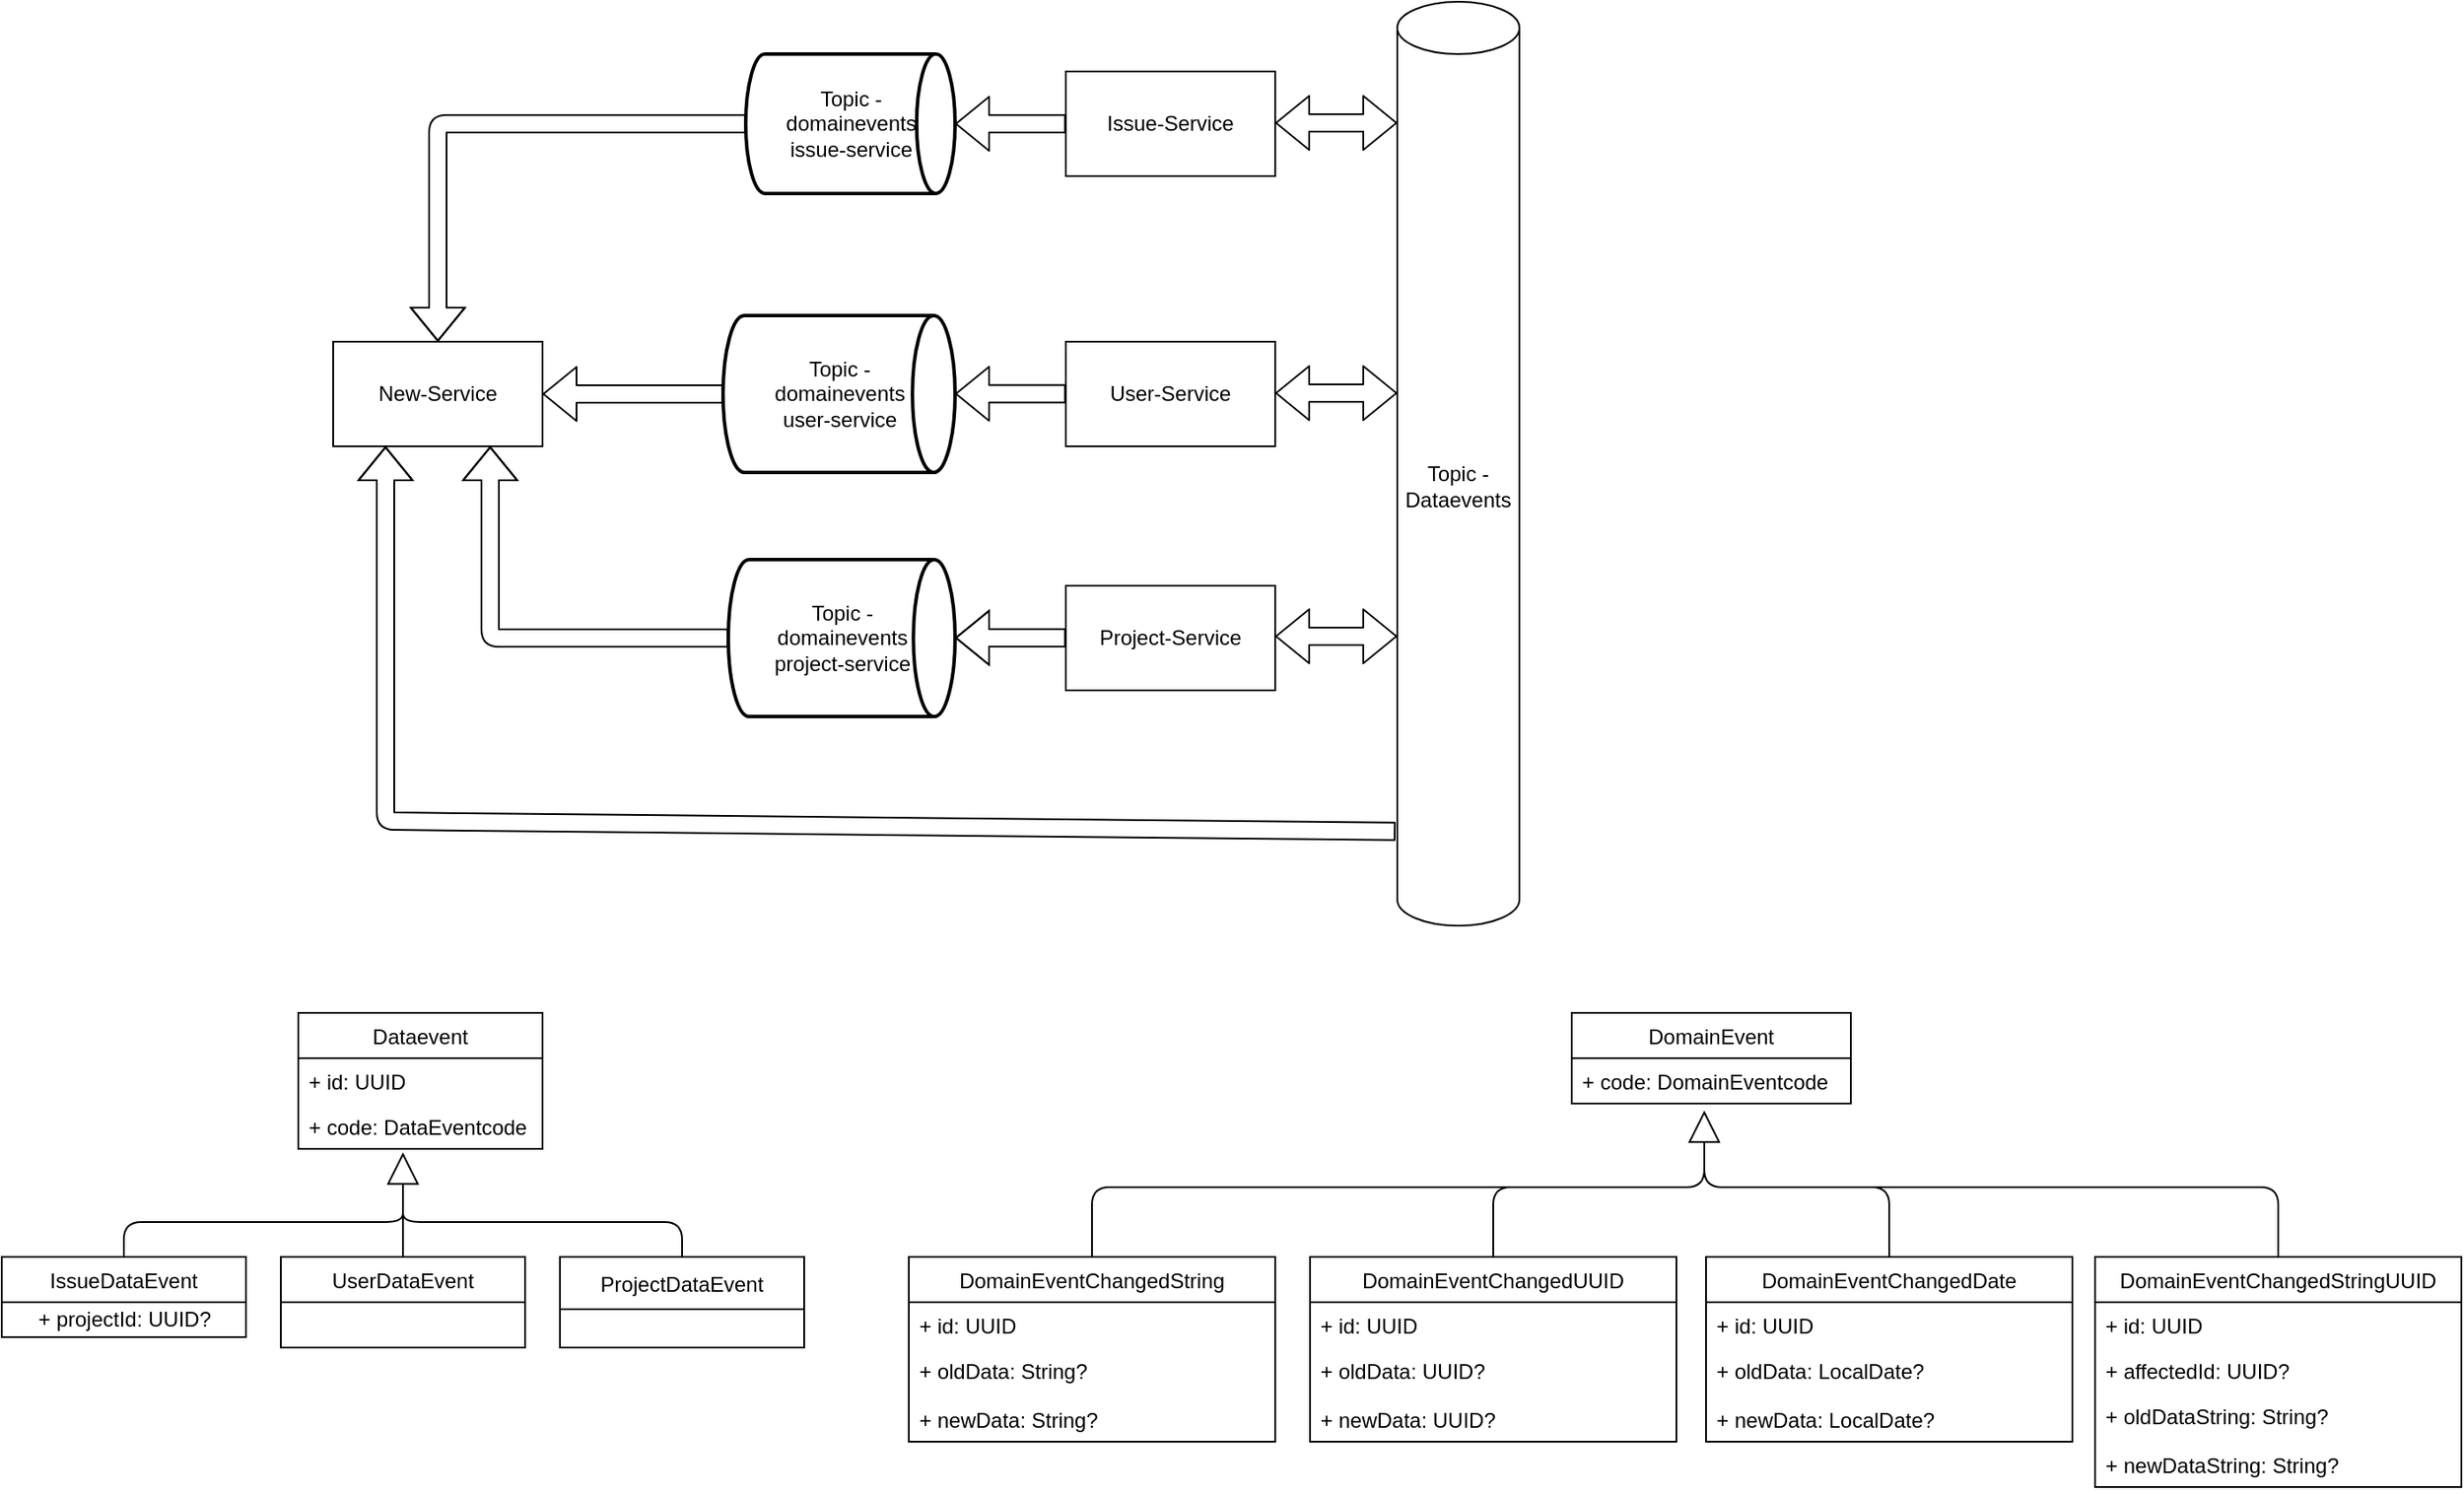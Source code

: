 <mxfile version="14.9.4" type="google"><diagram id="rpxhmGqh3Ci3KYy4lPDo" name="Page-1"><mxGraphModel dx="2557" dy="815" grid="1" gridSize="10" guides="1" tooltips="1" connect="1" arrows="1" fold="1" page="1" pageScale="1" pageWidth="827" pageHeight="1169" math="0" shadow="0"><root><mxCell id="0"/><mxCell id="1" parent="0"/><mxCell id="zHumAgnkTykIDgxGT2mu-1" value="Issue-Service" style="rounded=0;whiteSpace=wrap;html=1;" vertex="1" parent="1"><mxGeometry x="460" y="280" width="120" height="60" as="geometry"/></mxCell><mxCell id="zHumAgnkTykIDgxGT2mu-2" value="New-Service" style="rounded=0;whiteSpace=wrap;html=1;" vertex="1" parent="1"><mxGeometry x="40" y="435" width="120" height="60" as="geometry"/></mxCell><mxCell id="zHumAgnkTykIDgxGT2mu-3" value="Project-Service" style="rounded=0;whiteSpace=wrap;html=1;" vertex="1" parent="1"><mxGeometry x="460" y="575" width="120" height="60" as="geometry"/></mxCell><mxCell id="zHumAgnkTykIDgxGT2mu-4" value="User-Service" style="rounded=0;whiteSpace=wrap;html=1;" vertex="1" parent="1"><mxGeometry x="460" y="435" width="120" height="60" as="geometry"/></mxCell><mxCell id="zHumAgnkTykIDgxGT2mu-9" value="Topic - &lt;br&gt;domainevents&lt;br&gt;issue-service" style="strokeWidth=2;html=1;shape=mxgraph.flowchart.direct_data;whiteSpace=wrap;" vertex="1" parent="1"><mxGeometry x="276.5" y="270" width="120" height="80" as="geometry"/></mxCell><mxCell id="zHumAgnkTykIDgxGT2mu-10" value="Topic - &lt;br&gt;domainevents&lt;br&gt;project-service" style="strokeWidth=2;html=1;shape=mxgraph.flowchart.direct_data;whiteSpace=wrap;" vertex="1" parent="1"><mxGeometry x="266.5" y="560" width="130" height="90" as="geometry"/></mxCell><mxCell id="zHumAgnkTykIDgxGT2mu-11" value="Topic - &lt;br&gt;domainevents&lt;br&gt;user-service" style="strokeWidth=2;html=1;shape=mxgraph.flowchart.direct_data;whiteSpace=wrap;rotation=0;" vertex="1" parent="1"><mxGeometry x="263.5" y="420" width="133" height="90" as="geometry"/></mxCell><mxCell id="zHumAgnkTykIDgxGT2mu-18" value="Dataevent" style="swimlane;fontStyle=0;childLayout=stackLayout;horizontal=1;startSize=26;fillColor=none;horizontalStack=0;resizeParent=1;resizeParentMax=0;resizeLast=0;collapsible=1;marginBottom=0;" vertex="1" parent="1"><mxGeometry x="20" y="820" width="140" height="78" as="geometry"/></mxCell><mxCell id="zHumAgnkTykIDgxGT2mu-19" value="+ id: UUID" style="text;strokeColor=none;fillColor=none;align=left;verticalAlign=top;spacingLeft=4;spacingRight=4;overflow=hidden;rotatable=0;points=[[0,0.5],[1,0.5]];portConstraint=eastwest;" vertex="1" parent="zHumAgnkTykIDgxGT2mu-18"><mxGeometry y="26" width="140" height="26" as="geometry"/></mxCell><mxCell id="zHumAgnkTykIDgxGT2mu-20" value="+ code: DataEventcode" style="text;strokeColor=none;fillColor=none;align=left;verticalAlign=top;spacingLeft=4;spacingRight=4;overflow=hidden;rotatable=0;points=[[0,0.5],[1,0.5]];portConstraint=eastwest;" vertex="1" parent="zHumAgnkTykIDgxGT2mu-18"><mxGeometry y="52" width="140" height="26" as="geometry"/></mxCell><mxCell id="zHumAgnkTykIDgxGT2mu-21" value="IssueDataEvent" style="swimlane;fontStyle=0;childLayout=stackLayout;horizontal=1;startSize=26;fillColor=none;horizontalStack=0;resizeParent=1;resizeParentMax=0;resizeLast=0;collapsible=1;marginBottom=0;" vertex="1" parent="1"><mxGeometry x="-150" y="960" width="140" height="46" as="geometry"/></mxCell><mxCell id="zHumAgnkTykIDgxGT2mu-22" value="+ projectId: UUID?" style="text;html=1;align=center;verticalAlign=middle;resizable=0;points=[];autosize=1;strokeColor=none;fontColor=none;" vertex="1" parent="zHumAgnkTykIDgxGT2mu-21"><mxGeometry y="26" width="140" height="20" as="geometry"/></mxCell><mxCell id="zHumAgnkTykIDgxGT2mu-23" value="UserDataEvent" style="swimlane;fontStyle=0;childLayout=stackLayout;horizontal=1;startSize=26;fillColor=none;horizontalStack=0;resizeParent=1;resizeParentMax=0;resizeLast=0;collapsible=1;marginBottom=0;" vertex="1" parent="1"><mxGeometry x="10" y="960" width="140" height="52" as="geometry"/></mxCell><mxCell id="zHumAgnkTykIDgxGT2mu-24" value="ProjectDataEvent" style="swimlane;fontStyle=0;childLayout=stackLayout;horizontal=1;startSize=30;fillColor=none;horizontalStack=0;resizeParent=1;resizeParentMax=0;resizeLast=0;collapsible=1;marginBottom=0;" vertex="1" parent="1"><mxGeometry x="170" y="960" width="140" height="52" as="geometry"/></mxCell><mxCell id="zHumAgnkTykIDgxGT2mu-26" value="Extends" style="endArrow=block;endSize=16;endFill=0;html=1;exitX=0.5;exitY=0;exitDx=0;exitDy=0;noLabel=1;fontColor=none;" edge="1" parent="1" source="zHumAgnkTykIDgxGT2mu-23"><mxGeometry x="1" y="-163" width="160" relative="1" as="geometry"><mxPoint x="260" y="880" as="sourcePoint"/><mxPoint x="80" y="900" as="targetPoint"/><Array as="points"><mxPoint x="80" y="950"/></Array><mxPoint x="56" y="-34" as="offset"/></mxGeometry></mxCell><mxCell id="zHumAgnkTykIDgxGT2mu-30" value="Topic -&lt;br&gt;Dataevents" style="shape=cylinder3;whiteSpace=wrap;html=1;boundedLbl=1;backgroundOutline=1;size=15;" vertex="1" parent="1"><mxGeometry x="650" y="240" width="70" height="530" as="geometry"/></mxCell><mxCell id="zHumAgnkTykIDgxGT2mu-31" value="" style="shape=flexArrow;endArrow=classic;html=1;exitX=0;exitY=0.5;exitDx=0;exitDy=0;exitPerimeter=0;entryX=1;entryY=0.5;entryDx=0;entryDy=0;" edge="1" parent="1" source="zHumAgnkTykIDgxGT2mu-11" target="zHumAgnkTykIDgxGT2mu-2"><mxGeometry width="50" height="50" relative="1" as="geometry"><mxPoint x="80" y="660" as="sourcePoint"/><mxPoint x="130" y="610" as="targetPoint"/></mxGeometry></mxCell><mxCell id="zHumAgnkTykIDgxGT2mu-32" value="" style="shape=flexArrow;endArrow=classic;html=1;exitX=0;exitY=0.5;exitDx=0;exitDy=0;exitPerimeter=0;entryX=0.5;entryY=0;entryDx=0;entryDy=0;" edge="1" parent="1" source="zHumAgnkTykIDgxGT2mu-9" target="zHumAgnkTykIDgxGT2mu-2"><mxGeometry width="50" height="50" relative="1" as="geometry"><mxPoint x="80" y="340" as="sourcePoint"/><mxPoint x="130" y="290" as="targetPoint"/><Array as="points"><mxPoint x="100" y="310"/></Array></mxGeometry></mxCell><mxCell id="zHumAgnkTykIDgxGT2mu-33" value="" style="shape=flexArrow;endArrow=classic;html=1;exitX=0;exitY=0.5;exitDx=0;exitDy=0;exitPerimeter=0;entryX=0.75;entryY=1;entryDx=0;entryDy=0;" edge="1" parent="1" source="zHumAgnkTykIDgxGT2mu-10" target="zHumAgnkTykIDgxGT2mu-2"><mxGeometry width="50" height="50" relative="1" as="geometry"><mxPoint x="100" y="650" as="sourcePoint"/><mxPoint x="90" y="600" as="targetPoint"/><Array as="points"><mxPoint x="130" y="605"/></Array></mxGeometry></mxCell><mxCell id="zHumAgnkTykIDgxGT2mu-34" value="" style="shape=flexArrow;endArrow=classic;html=1;exitX=-0.014;exitY=0.898;exitDx=0;exitDy=0;exitPerimeter=0;entryX=0.25;entryY=1;entryDx=0;entryDy=0;" edge="1" parent="1" source="zHumAgnkTykIDgxGT2mu-30" target="zHumAgnkTykIDgxGT2mu-2"><mxGeometry width="50" height="50" relative="1" as="geometry"><mxPoint x="280" y="790" as="sourcePoint"/><mxPoint x="40" y="740" as="targetPoint"/><Array as="points"><mxPoint x="70" y="710"/></Array></mxGeometry></mxCell><mxCell id="zHumAgnkTykIDgxGT2mu-35" value="" style="shape=flexArrow;endArrow=classic;startArrow=classic;html=1;exitX=1;exitY=0.5;exitDx=0;exitDy=0;" edge="1" parent="1"><mxGeometry width="100" height="100" relative="1" as="geometry"><mxPoint x="580" y="604" as="sourcePoint"/><mxPoint x="650" y="604" as="targetPoint"/></mxGeometry></mxCell><mxCell id="zHumAgnkTykIDgxGT2mu-36" value="" style="shape=flexArrow;endArrow=classic;startArrow=classic;html=1;exitX=1;exitY=0.5;exitDx=0;exitDy=0;" edge="1" parent="1"><mxGeometry width="100" height="100" relative="1" as="geometry"><mxPoint x="580" y="464.5" as="sourcePoint"/><mxPoint x="650" y="464.5" as="targetPoint"/></mxGeometry></mxCell><mxCell id="zHumAgnkTykIDgxGT2mu-37" value="" style="shape=flexArrow;endArrow=classic;startArrow=classic;html=1;exitX=1;exitY=0.5;exitDx=0;exitDy=0;" edge="1" parent="1"><mxGeometry width="100" height="100" relative="1" as="geometry"><mxPoint x="580" y="309.5" as="sourcePoint"/><mxPoint x="650" y="309.5" as="targetPoint"/></mxGeometry></mxCell><mxCell id="zHumAgnkTykIDgxGT2mu-40" value="" style="shape=flexArrow;endArrow=classic;html=1;exitX=0;exitY=0.5;exitDx=0;exitDy=0;entryX=1;entryY=0.5;entryDx=0;entryDy=0;entryPerimeter=0;" edge="1" parent="1" source="zHumAgnkTykIDgxGT2mu-1" target="zHumAgnkTykIDgxGT2mu-9"><mxGeometry width="50" height="50" relative="1" as="geometry"><mxPoint x="456.5" y="309.5" as="sourcePoint"/><mxPoint x="400" y="310" as="targetPoint"/></mxGeometry></mxCell><mxCell id="zHumAgnkTykIDgxGT2mu-41" value="" style="shape=flexArrow;endArrow=classic;html=1;exitX=0;exitY=0.5;exitDx=0;exitDy=0;entryX=1;entryY=0.5;entryDx=0;entryDy=0;entryPerimeter=0;" edge="1" parent="1"><mxGeometry width="50" height="50" relative="1" as="geometry"><mxPoint x="460" y="464.83" as="sourcePoint"/><mxPoint x="396.5" y="464.83" as="targetPoint"/></mxGeometry></mxCell><mxCell id="zHumAgnkTykIDgxGT2mu-42" value="" style="shape=flexArrow;endArrow=classic;html=1;exitX=0;exitY=0.5;exitDx=0;exitDy=0;entryX=1;entryY=0.5;entryDx=0;entryDy=0;entryPerimeter=0;" edge="1" parent="1"><mxGeometry width="50" height="50" relative="1" as="geometry"><mxPoint x="460" y="604.83" as="sourcePoint"/><mxPoint x="396.5" y="604.83" as="targetPoint"/><Array as="points"><mxPoint x="430" y="604.83"/></Array></mxGeometry></mxCell><mxCell id="zHumAgnkTykIDgxGT2mu-43" value="DomainEvent" style="swimlane;fontStyle=0;childLayout=stackLayout;horizontal=1;startSize=26;fillColor=none;horizontalStack=0;resizeParent=1;resizeParentMax=0;resizeLast=0;collapsible=1;marginBottom=0;" vertex="1" parent="1"><mxGeometry x="750" y="820" width="160" height="52" as="geometry"/></mxCell><mxCell id="zHumAgnkTykIDgxGT2mu-44" value="+ code: DomainEventcode" style="text;strokeColor=none;fillColor=none;align=left;verticalAlign=top;spacingLeft=4;spacingRight=4;overflow=hidden;rotatable=0;points=[[0,0.5],[1,0.5]];portConstraint=eastwest;" vertex="1" parent="zHumAgnkTykIDgxGT2mu-43"><mxGeometry y="26" width="160" height="26" as="geometry"/></mxCell><mxCell id="zHumAgnkTykIDgxGT2mu-47" value="DomainEventChangedString" style="swimlane;fontStyle=0;childLayout=stackLayout;horizontal=1;startSize=26;fillColor=none;horizontalStack=0;resizeParent=1;resizeParentMax=0;resizeLast=0;collapsible=1;marginBottom=0;" vertex="1" parent="1"><mxGeometry x="370" y="960" width="210" height="106" as="geometry"/></mxCell><mxCell id="zHumAgnkTykIDgxGT2mu-48" value="+ id: UUID" style="text;strokeColor=none;fillColor=none;align=left;verticalAlign=top;spacingLeft=4;spacingRight=4;overflow=hidden;rotatable=0;points=[[0,0.5],[1,0.5]];portConstraint=eastwest;" vertex="1" parent="zHumAgnkTykIDgxGT2mu-47"><mxGeometry y="26" width="210" height="26" as="geometry"/></mxCell><mxCell id="zHumAgnkTykIDgxGT2mu-49" value="+ oldData: String?" style="text;strokeColor=none;fillColor=none;align=left;verticalAlign=top;spacingLeft=4;spacingRight=4;overflow=hidden;rotatable=0;points=[[0,0.5],[1,0.5]];portConstraint=eastwest;" vertex="1" parent="zHumAgnkTykIDgxGT2mu-47"><mxGeometry y="52" width="210" height="28" as="geometry"/></mxCell><mxCell id="zHumAgnkTykIDgxGT2mu-59" value="+ newData: String?" style="text;strokeColor=none;fillColor=none;align=left;verticalAlign=top;spacingLeft=4;spacingRight=4;overflow=hidden;rotatable=0;points=[[0,0.5],[1,0.5]];portConstraint=eastwest;" vertex="1" parent="zHumAgnkTykIDgxGT2mu-47"><mxGeometry y="80" width="210" height="26" as="geometry"/></mxCell><mxCell id="zHumAgnkTykIDgxGT2mu-61" value="DomainEventChangedUUID" style="swimlane;fontStyle=0;childLayout=stackLayout;horizontal=1;startSize=26;fillColor=none;horizontalStack=0;resizeParent=1;resizeParentMax=0;resizeLast=0;collapsible=1;marginBottom=0;" vertex="1" parent="1"><mxGeometry x="600" y="960" width="210" height="106" as="geometry"/></mxCell><mxCell id="zHumAgnkTykIDgxGT2mu-62" value="+ id: UUID" style="text;strokeColor=none;fillColor=none;align=left;verticalAlign=top;spacingLeft=4;spacingRight=4;overflow=hidden;rotatable=0;points=[[0,0.5],[1,0.5]];portConstraint=eastwest;" vertex="1" parent="zHumAgnkTykIDgxGT2mu-61"><mxGeometry y="26" width="210" height="26" as="geometry"/></mxCell><mxCell id="zHumAgnkTykIDgxGT2mu-63" value="+ oldData: UUID?" style="text;strokeColor=none;fillColor=none;align=left;verticalAlign=top;spacingLeft=4;spacingRight=4;overflow=hidden;rotatable=0;points=[[0,0.5],[1,0.5]];portConstraint=eastwest;" vertex="1" parent="zHumAgnkTykIDgxGT2mu-61"><mxGeometry y="52" width="210" height="28" as="geometry"/></mxCell><mxCell id="zHumAgnkTykIDgxGT2mu-64" value="+ newData: UUID?" style="text;strokeColor=none;fillColor=none;align=left;verticalAlign=top;spacingLeft=4;spacingRight=4;overflow=hidden;rotatable=0;points=[[0,0.5],[1,0.5]];portConstraint=eastwest;" vertex="1" parent="zHumAgnkTykIDgxGT2mu-61"><mxGeometry y="80" width="210" height="26" as="geometry"/></mxCell><mxCell id="zHumAgnkTykIDgxGT2mu-65" value="DomainEventChangedDate" style="swimlane;fontStyle=0;childLayout=stackLayout;horizontal=1;startSize=26;fillColor=none;horizontalStack=0;resizeParent=1;resizeParentMax=0;resizeLast=0;collapsible=1;marginBottom=0;" vertex="1" parent="1"><mxGeometry x="827" y="960" width="210" height="106" as="geometry"/></mxCell><mxCell id="zHumAgnkTykIDgxGT2mu-66" value="+ id: UUID" style="text;strokeColor=none;fillColor=none;align=left;verticalAlign=top;spacingLeft=4;spacingRight=4;overflow=hidden;rotatable=0;points=[[0,0.5],[1,0.5]];portConstraint=eastwest;" vertex="1" parent="zHumAgnkTykIDgxGT2mu-65"><mxGeometry y="26" width="210" height="26" as="geometry"/></mxCell><mxCell id="zHumAgnkTykIDgxGT2mu-67" value="+ oldData: LocalDate?" style="text;strokeColor=none;fillColor=none;align=left;verticalAlign=top;spacingLeft=4;spacingRight=4;overflow=hidden;rotatable=0;points=[[0,0.5],[1,0.5]];portConstraint=eastwest;" vertex="1" parent="zHumAgnkTykIDgxGT2mu-65"><mxGeometry y="52" width="210" height="28" as="geometry"/></mxCell><mxCell id="zHumAgnkTykIDgxGT2mu-68" value="+ newData: LocalDate?" style="text;strokeColor=none;fillColor=none;align=left;verticalAlign=top;spacingLeft=4;spacingRight=4;overflow=hidden;rotatable=0;points=[[0,0.5],[1,0.5]];portConstraint=eastwest;" vertex="1" parent="zHumAgnkTykIDgxGT2mu-65"><mxGeometry y="80" width="210" height="26" as="geometry"/></mxCell><mxCell id="zHumAgnkTykIDgxGT2mu-69" value="DomainEventChangedStringUUID" style="swimlane;fontStyle=0;childLayout=stackLayout;horizontal=1;startSize=26;fillColor=none;horizontalStack=0;resizeParent=1;resizeParentMax=0;resizeLast=0;collapsible=1;marginBottom=0;" vertex="1" parent="1"><mxGeometry x="1050" y="960" width="210" height="132" as="geometry"/></mxCell><mxCell id="zHumAgnkTykIDgxGT2mu-70" value="+ id: UUID" style="text;strokeColor=none;fillColor=none;align=left;verticalAlign=top;spacingLeft=4;spacingRight=4;overflow=hidden;rotatable=0;points=[[0,0.5],[1,0.5]];portConstraint=eastwest;" vertex="1" parent="zHumAgnkTykIDgxGT2mu-69"><mxGeometry y="26" width="210" height="26" as="geometry"/></mxCell><mxCell id="zHumAgnkTykIDgxGT2mu-73" value="+ affectedId: UUID?" style="text;strokeColor=none;fillColor=none;align=left;verticalAlign=top;spacingLeft=4;spacingRight=4;overflow=hidden;rotatable=0;points=[[0,0.5],[1,0.5]];portConstraint=eastwest;" vertex="1" parent="zHumAgnkTykIDgxGT2mu-69"><mxGeometry y="52" width="210" height="26" as="geometry"/></mxCell><mxCell id="zHumAgnkTykIDgxGT2mu-71" value="+ oldDataString: String?" style="text;strokeColor=none;fillColor=none;align=left;verticalAlign=top;spacingLeft=4;spacingRight=4;overflow=hidden;rotatable=0;points=[[0,0.5],[1,0.5]];portConstraint=eastwest;" vertex="1" parent="zHumAgnkTykIDgxGT2mu-69"><mxGeometry y="78" width="210" height="28" as="geometry"/></mxCell><mxCell id="zHumAgnkTykIDgxGT2mu-72" value="+ newDataString: String?" style="text;strokeColor=none;fillColor=none;align=left;verticalAlign=top;spacingLeft=4;spacingRight=4;overflow=hidden;rotatable=0;points=[[0,0.5],[1,0.5]];portConstraint=eastwest;" vertex="1" parent="zHumAgnkTykIDgxGT2mu-69"><mxGeometry y="106" width="210" height="26" as="geometry"/></mxCell><mxCell id="zHumAgnkTykIDgxGT2mu-75" value="Extends" style="endArrow=block;endSize=16;endFill=0;html=1;exitX=0.5;exitY=0;exitDx=0;exitDy=0;noLabel=1;fontColor=none;entryX=0.475;entryY=1.154;entryDx=0;entryDy=0;entryPerimeter=0;" edge="1" parent="1" source="zHumAgnkTykIDgxGT2mu-47" target="zHumAgnkTykIDgxGT2mu-44"><mxGeometry x="1" y="-163" width="160" relative="1" as="geometry"><mxPoint x="470" y="927" as="sourcePoint"/><mxPoint x="1020" y="910" as="targetPoint"/><Array as="points"><mxPoint x="475" y="920"/><mxPoint x="826" y="920"/></Array><mxPoint x="56" y="-34" as="offset"/></mxGeometry></mxCell><mxCell id="zHumAgnkTykIDgxGT2mu-79" value="" style="endArrow=none;html=1;exitX=0.5;exitY=0;exitDx=0;exitDy=0;" edge="1" parent="1" source="zHumAgnkTykIDgxGT2mu-61"><mxGeometry width="50" height="50" relative="1" as="geometry"><mxPoint x="500" y="960" as="sourcePoint"/><mxPoint x="730" y="920" as="targetPoint"/><Array as="points"><mxPoint x="705" y="920"/></Array></mxGeometry></mxCell><mxCell id="zHumAgnkTykIDgxGT2mu-80" value="" style="endArrow=none;html=1;exitX=0.5;exitY=0;exitDx=0;exitDy=0;" edge="1" parent="1" source="zHumAgnkTykIDgxGT2mu-69"><mxGeometry width="50" height="50" relative="1" as="geometry"><mxPoint x="1151" y="960" as="sourcePoint"/><mxPoint x="826" y="900" as="targetPoint"/><Array as="points"><mxPoint x="1155" y="920"/><mxPoint x="826" y="920"/></Array></mxGeometry></mxCell><mxCell id="zHumAgnkTykIDgxGT2mu-81" value="" style="endArrow=none;html=1;exitX=0.5;exitY=0;exitDx=0;exitDy=0;" edge="1" parent="1" source="zHumAgnkTykIDgxGT2mu-65"><mxGeometry width="50" height="50" relative="1" as="geometry"><mxPoint x="970" y="920" as="sourcePoint"/><mxPoint x="850" y="920" as="targetPoint"/><Array as="points"><mxPoint x="932" y="920"/></Array></mxGeometry></mxCell><mxCell id="zHumAgnkTykIDgxGT2mu-83" value="" style="endArrow=none;html=1;exitX=0.5;exitY=0;exitDx=0;exitDy=0;" edge="1" parent="1" source="zHumAgnkTykIDgxGT2mu-21"><mxGeometry width="50" height="50" relative="1" as="geometry"><mxPoint x="-100" y="920" as="sourcePoint"/><mxPoint x="80" y="930" as="targetPoint"/><Array as="points"><mxPoint x="-80" y="940"/><mxPoint x="80" y="940"/></Array></mxGeometry></mxCell><mxCell id="zHumAgnkTykIDgxGT2mu-84" value="" style="endArrow=none;html=1;exitX=0.5;exitY=0;exitDx=0;exitDy=0;" edge="1" parent="1" source="zHumAgnkTykIDgxGT2mu-24"><mxGeometry width="50" height="50" relative="1" as="geometry"><mxPoint x="280" y="930" as="sourcePoint"/><mxPoint x="80" y="930" as="targetPoint"/><Array as="points"><mxPoint x="240" y="940"/><mxPoint x="80" y="940"/></Array></mxGeometry></mxCell></root></mxGraphModel></diagram></mxfile>
